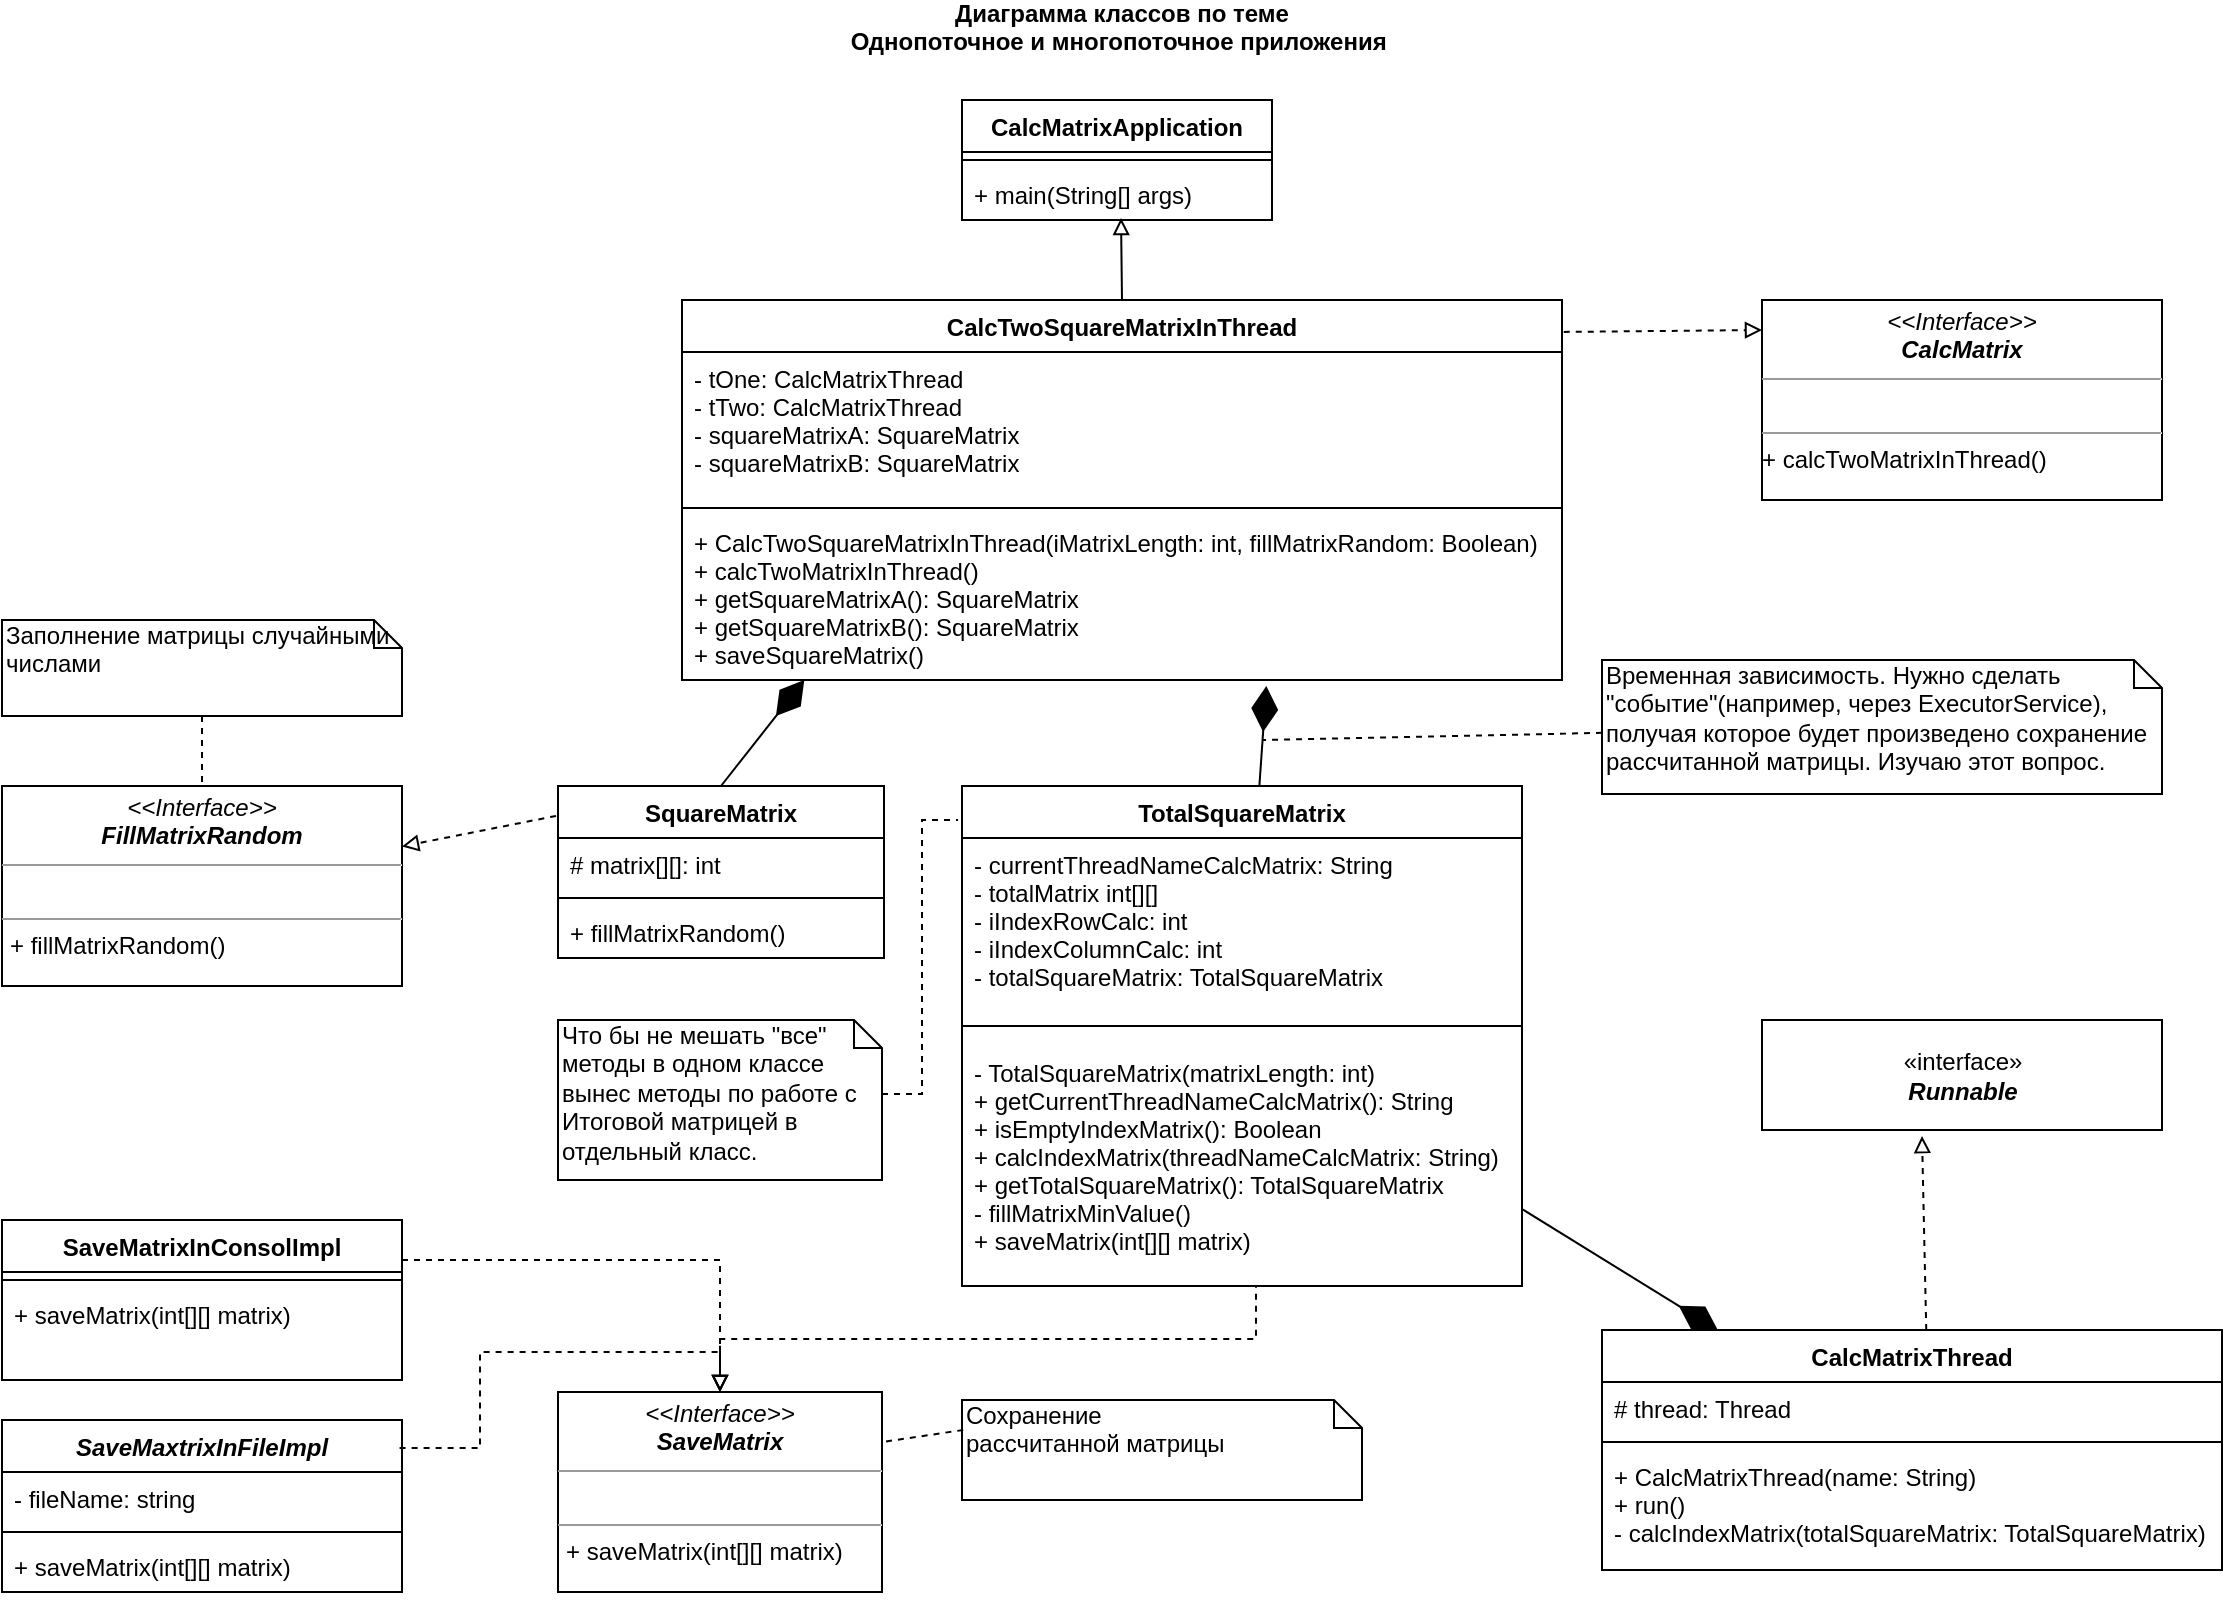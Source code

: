 <mxfile version="12.1.3" type="device" pages="1"><diagram id="t1gC7DEze18On1suVpL4" name="Page-1"><mxGraphModel dx="2048" dy="1131" grid="1" gridSize="10" guides="1" tooltips="1" connect="1" arrows="1" fold="1" page="1" pageScale="1" pageWidth="1169" pageHeight="827" math="0" shadow="0"><root><mxCell id="0"/><mxCell id="1" parent="0"/><mxCell id="pyPGRl7VnkMFFDUhdvfr-68" value="" style="edgeStyle=orthogonalEdgeStyle;rounded=0;orthogonalLoop=1;jettySize=auto;html=1;dashed=1;endArrow=none;endFill=0;fontFamily=Helvetica;fontColor=#000000;entryX=0.525;entryY=1;entryDx=0;entryDy=0;entryPerimeter=0;startArrow=block;startFill=0;" parent="1" source="pyPGRl7VnkMFFDUhdvfr-78" target="4LAYByYDsAdn0pxLR-cB-25" edge="1"><mxGeometry relative="1" as="geometry"><mxPoint x="900" y="610" as="targetPoint"/><mxPoint x="873.779" y="690" as="sourcePoint"/></mxGeometry></mxCell><mxCell id="pyPGRl7VnkMFFDUhdvfr-7" value="Диаграмма классов по теме &#10;Однопоточное и многопоточное приложения " style="text;align=center;fontStyle=1;verticalAlign=middle;spacingLeft=3;spacingRight=3;strokeColor=none;rotatable=0;points=[[0,0.5],[1,0.5]];portConstraint=eastwest;fillColor=none;fontColor=#000000;fontFamily=Helvetica;" parent="1" vertex="1"><mxGeometry x="560" y="10" width="80" height="26" as="geometry"/></mxCell><mxCell id="pyPGRl7VnkMFFDUhdvfr-26" value="" style="rounded=0;orthogonalLoop=1;jettySize=auto;html=1;dashed=1;endArrow=block;endFill=0;fontFamily=Helvetica;fontColor=#000000;entryX=0.5;entryY=0;entryDx=0;entryDy=0;exitX=1;exitY=0.25;exitDx=0;exitDy=0;edgeStyle=orthogonalEdgeStyle;" parent="1" source="pyPGRl7VnkMFFDUhdvfr-81" target="pyPGRl7VnkMFFDUhdvfr-78" edge="1"><mxGeometry relative="1" as="geometry"><mxPoint x="381.94" y="794.99" as="targetPoint"/><mxPoint x="316.875" y="910" as="sourcePoint"/></mxGeometry></mxCell><mxCell id="pyPGRl7VnkMFFDUhdvfr-33" value="" style="rounded=0;orthogonalLoop=1;jettySize=auto;html=1;dashed=1;endArrow=none;endFill=0;fontFamily=Helvetica;fontColor=#000000;entryX=1;entryY=0.25;entryDx=0;entryDy=0;exitX=0.003;exitY=0.3;exitDx=0;exitDy=0;exitPerimeter=0;" parent="1" source="pyPGRl7VnkMFFDUhdvfr-31" edge="1" target="pyPGRl7VnkMFFDUhdvfr-78"><mxGeometry relative="1" as="geometry"><mxPoint x="476" y="759" as="targetPoint"/></mxGeometry></mxCell><mxCell id="pyPGRl7VnkMFFDUhdvfr-31" value="Сохранение &lt;br&gt;рассчитанной матрицы" style="shape=note;whiteSpace=wrap;html=1;size=14;verticalAlign=top;align=left;spacingTop=-6;fillColor=none;fontFamily=Helvetica;fontColor=#000000;" parent="1" vertex="1"><mxGeometry x="520" y="710" width="200" height="50" as="geometry"/></mxCell><mxCell id="pyPGRl7VnkMFFDUhdvfr-36" value="" style="edgeStyle=none;rounded=0;orthogonalLoop=1;jettySize=auto;html=1;dashed=1;endArrow=none;endFill=0;fontFamily=Helvetica;fontColor=#000000;" parent="1" source="pyPGRl7VnkMFFDUhdvfr-35" target="pyPGRl7VnkMFFDUhdvfr-76" edge="1"><mxGeometry relative="1" as="geometry"><mxPoint x="174.02" y="538.002" as="targetPoint"/></mxGeometry></mxCell><mxCell id="pyPGRl7VnkMFFDUhdvfr-35" value="&lt;div&gt;&lt;span&gt;Заполнение матрицы случайными числами&lt;/span&gt;&lt;/div&gt;" style="shape=note;whiteSpace=wrap;html=1;size=14;verticalAlign=top;align=left;spacingTop=-6;fillColor=none;fontFamily=Helvetica;fontColor=#000000;" parent="1" vertex="1"><mxGeometry x="40" y="320" width="200" height="48" as="geometry"/></mxCell><mxCell id="pyPGRl7VnkMFFDUhdvfr-44" value="" style="rounded=0;orthogonalLoop=1;jettySize=auto;html=1;dashed=1;endArrow=block;endFill=0;fontFamily=Helvetica;fontColor=#000000;entryX=0.5;entryY=0;entryDx=0;entryDy=0;exitX=0.994;exitY=0.163;exitDx=0;exitDy=0;exitPerimeter=0;edgeStyle=orthogonalEdgeStyle;" parent="1" source="pyPGRl7VnkMFFDUhdvfr-39" target="pyPGRl7VnkMFFDUhdvfr-78" edge="1"><mxGeometry relative="1" as="geometry"><mxPoint x="406.93" y="792.988" as="targetPoint"/></mxGeometry></mxCell><mxCell id="pyPGRl7VnkMFFDUhdvfr-39" value="SaveMaxtrixInFileImpl&#10;" style="swimlane;fontStyle=3;align=center;verticalAlign=top;childLayout=stackLayout;horizontal=1;startSize=26;horizontalStack=0;resizeParent=1;resizeParentMax=0;resizeLast=0;collapsible=1;marginBottom=0;fillColor=none;fontFamily=Helvetica;fontColor=#000000;" parent="1" vertex="1"><mxGeometry x="40" y="720" width="200" height="86" as="geometry"/></mxCell><mxCell id="pyPGRl7VnkMFFDUhdvfr-40" value="- fileName: string" style="text;strokeColor=none;fillColor=none;align=left;verticalAlign=top;spacingLeft=4;spacingRight=4;overflow=hidden;rotatable=0;points=[[0,0.5],[1,0.5]];portConstraint=eastwest;" parent="pyPGRl7VnkMFFDUhdvfr-39" vertex="1"><mxGeometry y="26" width="200" height="26" as="geometry"/></mxCell><mxCell id="pyPGRl7VnkMFFDUhdvfr-41" value="" style="line;strokeWidth=1;fillColor=none;align=left;verticalAlign=middle;spacingTop=-1;spacingLeft=3;spacingRight=3;rotatable=0;labelPosition=right;points=[];portConstraint=eastwest;" parent="pyPGRl7VnkMFFDUhdvfr-39" vertex="1"><mxGeometry y="52" width="200" height="8" as="geometry"/></mxCell><mxCell id="pyPGRl7VnkMFFDUhdvfr-42" value="+ saveMatrix(int[][] matrix)" style="text;strokeColor=none;fillColor=none;align=left;verticalAlign=top;spacingLeft=4;spacingRight=4;overflow=hidden;rotatable=0;points=[[0,0.5],[1,0.5]];portConstraint=eastwest;" parent="pyPGRl7VnkMFFDUhdvfr-39" vertex="1"><mxGeometry y="60" width="200" height="26" as="geometry"/></mxCell><mxCell id="pyPGRl7VnkMFFDUhdvfr-55" value="" style="edgeStyle=none;rounded=0;orthogonalLoop=1;jettySize=auto;html=1;dashed=1;endArrow=block;endFill=0;fontFamily=Helvetica;fontColor=#000000;exitX=-0.006;exitY=0.174;exitDx=0;exitDy=0;exitPerimeter=0;" parent="1" source="pyPGRl7VnkMFFDUhdvfr-46" target="pyPGRl7VnkMFFDUhdvfr-76" edge="1"><mxGeometry relative="1" as="geometry"><mxPoint x="265.94" y="642" as="targetPoint"/></mxGeometry></mxCell><mxCell id="pyPGRl7VnkMFFDUhdvfr-86" value="" style="edgeStyle=none;rounded=0;orthogonalLoop=1;jettySize=auto;html=1;endArrow=diamondThin;endFill=1;fontFamily=Helvetica;fontColor=#000000;entryX=0.139;entryY=1;entryDx=0;entryDy=0;entryPerimeter=0;exitX=0.5;exitY=0;exitDx=0;exitDy=0;startArrow=none;startFill=0;startSize=6;endSize=20;" parent="1" source="pyPGRl7VnkMFFDUhdvfr-46" target="4LAYByYDsAdn0pxLR-cB-4" edge="1"><mxGeometry relative="1" as="geometry"><mxPoint x="890" y="310" as="targetPoint"/><mxPoint x="899.914" y="182" as="sourcePoint"/></mxGeometry></mxCell><mxCell id="pyPGRl7VnkMFFDUhdvfr-46" value="SquareMatrix" style="swimlane;fontStyle=1;align=center;verticalAlign=top;childLayout=stackLayout;horizontal=1;startSize=26;horizontalStack=0;resizeParent=1;resizeParentMax=0;resizeLast=0;collapsible=1;marginBottom=0;fillColor=none;fontFamily=Helvetica;fontColor=#000000;" parent="1" vertex="1"><mxGeometry x="318" y="403" width="163" height="86" as="geometry"/></mxCell><mxCell id="pyPGRl7VnkMFFDUhdvfr-47" value="# matrix[][]: int" style="text;strokeColor=none;fillColor=none;align=left;verticalAlign=top;spacingLeft=4;spacingRight=4;overflow=hidden;rotatable=0;points=[[0,0.5],[1,0.5]];portConstraint=eastwest;" parent="pyPGRl7VnkMFFDUhdvfr-46" vertex="1"><mxGeometry y="26" width="163" height="26" as="geometry"/></mxCell><mxCell id="pyPGRl7VnkMFFDUhdvfr-48" value="" style="line;strokeWidth=1;fillColor=none;align=left;verticalAlign=middle;spacingTop=-1;spacingLeft=3;spacingRight=3;rotatable=0;labelPosition=right;points=[];portConstraint=eastwest;" parent="pyPGRl7VnkMFFDUhdvfr-46" vertex="1"><mxGeometry y="52" width="163" height="8" as="geometry"/></mxCell><mxCell id="pyPGRl7VnkMFFDUhdvfr-49" value="+ fillMatrixRandom()" style="text;strokeColor=none;fillColor=none;align=left;verticalAlign=top;spacingLeft=4;spacingRight=4;overflow=hidden;rotatable=0;points=[[0,0.5],[1,0.5]];portConstraint=eastwest;" parent="pyPGRl7VnkMFFDUhdvfr-46" vertex="1"><mxGeometry y="60" width="163" height="26" as="geometry"/></mxCell><mxCell id="4LAYByYDsAdn0pxLR-cB-41" value="" style="edgeStyle=none;rounded=0;orthogonalLoop=1;jettySize=auto;html=1;startArrow=diamondThin;startFill=1;endArrow=none;endFill=0;strokeWidth=1;startSize=20;" edge="1" parent="1" source="4LAYByYDsAdn0pxLR-cB-36" target="4LAYByYDsAdn0pxLR-cB-22"><mxGeometry relative="1" as="geometry"><mxPoint x="430" y="680" as="targetPoint"/></mxGeometry></mxCell><mxCell id="4LAYByYDsAdn0pxLR-cB-36" value="CalcMatrixThread" style="swimlane;fontStyle=1;align=center;verticalAlign=top;childLayout=stackLayout;horizontal=1;startSize=26;horizontalStack=0;resizeParent=1;resizeParentMax=0;resizeLast=0;collapsible=1;marginBottom=0;fillColor=none;fontFamily=Helvetica;fontColor=#000000;" vertex="1" parent="1"><mxGeometry x="840" y="675" width="310" height="120" as="geometry"/></mxCell><mxCell id="4LAYByYDsAdn0pxLR-cB-37" value="# thread: Thread" style="text;strokeColor=none;fillColor=none;align=left;verticalAlign=top;spacingLeft=4;spacingRight=4;overflow=hidden;rotatable=0;points=[[0,0.5],[1,0.5]];portConstraint=eastwest;" vertex="1" parent="4LAYByYDsAdn0pxLR-cB-36"><mxGeometry y="26" width="310" height="26" as="geometry"/></mxCell><mxCell id="4LAYByYDsAdn0pxLR-cB-38" value="" style="line;strokeWidth=1;fillColor=none;align=left;verticalAlign=middle;spacingTop=-1;spacingLeft=3;spacingRight=3;rotatable=0;labelPosition=right;points=[];portConstraint=eastwest;" vertex="1" parent="4LAYByYDsAdn0pxLR-cB-36"><mxGeometry y="52" width="310" height="8" as="geometry"/></mxCell><mxCell id="4LAYByYDsAdn0pxLR-cB-39" value="+ CalcMatrixThread(name: String)&#10;+ run()&#10;- calcIndexMatrix(totalSquareMatrix: TotalSquareMatrix)" style="text;strokeColor=none;fillColor=none;align=left;verticalAlign=top;spacingLeft=4;spacingRight=4;overflow=hidden;rotatable=0;points=[[0,0.5],[1,0.5]];portConstraint=eastwest;" vertex="1" parent="4LAYByYDsAdn0pxLR-cB-36"><mxGeometry y="60" width="310" height="60" as="geometry"/></mxCell><mxCell id="pyPGRl7VnkMFFDUhdvfr-63" value="" style="edgeStyle=none;rounded=0;orthogonalLoop=1;jettySize=auto;html=1;dashed=1;endArrow=block;endFill=0;fontFamily=Helvetica;fontColor=#000000;entryX=0.4;entryY=1.055;entryDx=0;entryDy=0;entryPerimeter=0;exitX=0.523;exitY=0;exitDx=0;exitDy=0;exitPerimeter=0;" parent="1" source="4LAYByYDsAdn0pxLR-cB-36" target="pyPGRl7VnkMFFDUhdvfr-62" edge="1"><mxGeometry relative="1" as="geometry"><mxPoint x="695" y="300" as="targetPoint"/></mxGeometry></mxCell><mxCell id="pyPGRl7VnkMFFDUhdvfr-62" value="«interface»&lt;br&gt;&lt;b&gt;&lt;i&gt;Runnable&lt;/i&gt;&lt;/b&gt;" style="html=1;fillColor=none;fontFamily=Helvetica;fontColor=#000000;" parent="1" vertex="1"><mxGeometry x="920" y="520" width="200" height="55" as="geometry"/></mxCell><mxCell id="pyPGRl7VnkMFFDUhdvfr-76" value="&lt;p style=&quot;margin: 0px ; margin-top: 4px ; text-align: center&quot;&gt;&lt;i&gt;&amp;lt;&amp;lt;Interface&amp;gt;&amp;gt;&lt;/i&gt;&lt;br&gt;&lt;span style=&quot;font-style: italic ; font-weight: 700&quot;&gt;FillMatrixRandom&lt;/span&gt;&lt;/p&gt;&lt;hr size=&quot;1&quot;&gt;&lt;p style=&quot;margin: 0px ; margin-left: 4px&quot;&gt;&lt;br&gt;&lt;/p&gt;&lt;hr size=&quot;1&quot;&gt;&lt;p style=&quot;margin: 0px ; margin-left: 4px&quot;&gt;+ fillMatrixRandom()&lt;br&gt;&lt;/p&gt;" style="verticalAlign=top;align=left;overflow=fill;fontSize=12;fontFamily=Helvetica;html=1;fillColor=none;" parent="1" vertex="1"><mxGeometry x="40" y="403" width="200" height="100" as="geometry"/></mxCell><mxCell id="pyPGRl7VnkMFFDUhdvfr-78" value="&lt;p style=&quot;margin: 0px ; margin-top: 4px ; text-align: center&quot;&gt;&lt;i&gt;&amp;lt;&amp;lt;Interface&amp;gt;&amp;gt;&lt;/i&gt;&lt;br&gt;&lt;span style=&quot;font-style: italic ; font-weight: 700&quot;&gt;SaveMatrix&lt;/span&gt;&lt;br&gt;&lt;/p&gt;&lt;hr size=&quot;1&quot;&gt;&lt;p style=&quot;margin: 0px ; margin-left: 4px&quot;&gt;&lt;br&gt;&lt;/p&gt;&lt;hr size=&quot;1&quot;&gt;&lt;p style=&quot;margin: 0px ; margin-left: 4px&quot;&gt;+ saveMatrix(int[][] matrix)&lt;br&gt;&lt;/p&gt;" style="verticalAlign=top;align=left;overflow=fill;fontSize=12;fontFamily=Helvetica;html=1;fillColor=none;" parent="1" vertex="1"><mxGeometry x="318" y="706" width="162" height="100" as="geometry"/></mxCell><mxCell id="4LAYByYDsAdn0pxLR-cB-30" value="&lt;p style=&quot;margin: 0px ; margin-top: 4px ; text-align: center&quot;&gt;&lt;i&gt;&amp;lt;&amp;lt;Interface&amp;gt;&amp;gt;&lt;/i&gt;&lt;br&gt;&lt;b&gt;&lt;i&gt;CalcMatrix&lt;/i&gt;&lt;/b&gt;&lt;br&gt;&lt;/p&gt;&lt;hr size=&quot;1&quot;&gt;&lt;p style=&quot;margin: 0px ; margin-left: 4px&quot;&gt;&lt;br&gt;&lt;/p&gt;&lt;hr size=&quot;1&quot;&gt;&lt;p style=&quot;margin: 0px ; margin-left: 4px&quot;&gt;&lt;/p&gt;+ calcTwoMatrixInThread()" style="verticalAlign=top;align=left;overflow=fill;fontSize=12;fontFamily=Helvetica;html=1;fillColor=none;" vertex="1" parent="1"><mxGeometry x="920" y="160" width="200" height="100" as="geometry"/></mxCell><mxCell id="pyPGRl7VnkMFFDUhdvfr-81" value="SaveMatrixInConsolImpl" style="swimlane;fontStyle=1;align=center;verticalAlign=top;childLayout=stackLayout;horizontal=1;startSize=26;horizontalStack=0;resizeParent=1;resizeParentMax=0;resizeLast=0;collapsible=1;marginBottom=0;fillColor=none;fontFamily=Helvetica;fontColor=#000000;" parent="1" vertex="1"><mxGeometry x="40" y="620" width="200" height="80" as="geometry"/></mxCell><mxCell id="pyPGRl7VnkMFFDUhdvfr-83" value="" style="line;strokeWidth=1;fillColor=none;align=left;verticalAlign=middle;spacingTop=-1;spacingLeft=3;spacingRight=3;rotatable=0;labelPosition=right;points=[];portConstraint=eastwest;" parent="pyPGRl7VnkMFFDUhdvfr-81" vertex="1"><mxGeometry y="26" width="200" height="8" as="geometry"/></mxCell><mxCell id="pyPGRl7VnkMFFDUhdvfr-84" value="+ saveMatrix(int[][] matrix)" style="text;strokeColor=none;fillColor=none;align=left;verticalAlign=top;spacingLeft=4;spacingRight=4;overflow=hidden;rotatable=0;points=[[0,0.5],[1,0.5]];portConstraint=eastwest;" parent="pyPGRl7VnkMFFDUhdvfr-81" vertex="1"><mxGeometry y="34" width="200" height="46" as="geometry"/></mxCell><mxCell id="4LAYByYDsAdn0pxLR-cB-12" value="" style="rounded=0;orthogonalLoop=1;jettySize=auto;html=1;entryX=0.513;entryY=0.962;entryDx=0;entryDy=0;entryPerimeter=0;exitX=0.5;exitY=0;exitDx=0;exitDy=0;endArrow=block;endFill=0;" edge="1" parent="1" source="4LAYByYDsAdn0pxLR-cB-1" target="4LAYByYDsAdn0pxLR-cB-7"><mxGeometry relative="1" as="geometry"><mxPoint x="425" y="102" as="targetPoint"/></mxGeometry></mxCell><mxCell id="4LAYByYDsAdn0pxLR-cB-35" style="edgeStyle=none;rounded=0;orthogonalLoop=1;jettySize=auto;html=1;entryX=0;entryY=0.15;entryDx=0;entryDy=0;dashed=1;endArrow=block;endFill=0;exitX=1.002;exitY=0.084;exitDx=0;exitDy=0;exitPerimeter=0;entryPerimeter=0;" edge="1" parent="1" source="4LAYByYDsAdn0pxLR-cB-1" target="4LAYByYDsAdn0pxLR-cB-30"><mxGeometry relative="1" as="geometry"/></mxCell><mxCell id="4LAYByYDsAdn0pxLR-cB-1" value="CalcTwoSquareMatrixInThread" style="swimlane;fontStyle=1;align=center;verticalAlign=top;childLayout=stackLayout;horizontal=1;startSize=26;horizontalStack=0;resizeParent=1;resizeParentMax=0;resizeLast=0;collapsible=1;marginBottom=0;fillColor=none;fontFamily=Helvetica;fontColor=#000000;" vertex="1" parent="1"><mxGeometry x="380" y="160" width="440" height="190" as="geometry"/></mxCell><mxCell id="4LAYByYDsAdn0pxLR-cB-2" value="- tOne: CalcMatrixThread&#10;- tTwo: CalcMatrixThread&#10;- squareMatrixA: SquareMatrix&#10;- squareMatrixB: SquareMatrix" style="text;strokeColor=none;fillColor=none;align=left;verticalAlign=top;spacingLeft=4;spacingRight=4;overflow=hidden;rotatable=0;points=[[0,0.5],[1,0.5]];portConstraint=eastwest;" vertex="1" parent="4LAYByYDsAdn0pxLR-cB-1"><mxGeometry y="26" width="440" height="74" as="geometry"/></mxCell><mxCell id="4LAYByYDsAdn0pxLR-cB-3" value="" style="line;strokeWidth=1;fillColor=none;align=left;verticalAlign=middle;spacingTop=-1;spacingLeft=3;spacingRight=3;rotatable=0;labelPosition=right;points=[];portConstraint=eastwest;" vertex="1" parent="4LAYByYDsAdn0pxLR-cB-1"><mxGeometry y="100" width="440" height="8" as="geometry"/></mxCell><mxCell id="4LAYByYDsAdn0pxLR-cB-4" value="+ CalcTwoSquareMatrixInThread(iMatrixLength: int, fillMatrixRandom: Boolean)&#10;+ calcTwoMatrixInThread()&#10;+ getSquareMatrixA(): SquareMatrix&#10;+ getSquareMatrixB(): SquareMatrix&#10;+ saveSquareMatrix()&#10;" style="text;strokeColor=none;fillColor=none;align=left;verticalAlign=top;spacingLeft=4;spacingRight=4;overflow=hidden;rotatable=0;points=[[0,0.5],[1,0.5]];portConstraint=eastwest;" vertex="1" parent="4LAYByYDsAdn0pxLR-cB-1"><mxGeometry y="108" width="440" height="82" as="geometry"/></mxCell><mxCell id="4LAYByYDsAdn0pxLR-cB-5" value="CalcMatrixApplication" style="swimlane;fontStyle=1;align=center;verticalAlign=top;childLayout=stackLayout;horizontal=1;startSize=26;horizontalStack=0;resizeParent=1;resizeParentMax=0;resizeLast=0;collapsible=1;marginBottom=0;fillColor=none;fontFamily=Helvetica;fontColor=#000000;" vertex="1" parent="1"><mxGeometry x="520" y="60" width="155" height="60" as="geometry"/></mxCell><mxCell id="4LAYByYDsAdn0pxLR-cB-6" value="" style="line;strokeWidth=1;fillColor=none;align=left;verticalAlign=middle;spacingTop=-1;spacingLeft=3;spacingRight=3;rotatable=0;labelPosition=right;points=[];portConstraint=eastwest;" vertex="1" parent="4LAYByYDsAdn0pxLR-cB-5"><mxGeometry y="26" width="155" height="8" as="geometry"/></mxCell><mxCell id="4LAYByYDsAdn0pxLR-cB-7" value="+ main(String[] args)" style="text;strokeColor=none;fillColor=none;align=left;verticalAlign=top;spacingLeft=4;spacingRight=4;overflow=hidden;rotatable=0;points=[[0,0.5],[1,0.5]];portConstraint=eastwest;" vertex="1" parent="4LAYByYDsAdn0pxLR-cB-5"><mxGeometry y="34" width="155" height="26" as="geometry"/></mxCell><mxCell id="4LAYByYDsAdn0pxLR-cB-44" value="" style="rounded=0;orthogonalLoop=1;jettySize=auto;html=1;startArrow=none;startFill=0;startSize=6;endArrow=diamondThin;endFill=1;endSize=20;strokeWidth=1;entryX=0.664;entryY=1.037;entryDx=0;entryDy=0;entryPerimeter=0;" edge="1" parent="1" source="4LAYByYDsAdn0pxLR-cB-22" target="4LAYByYDsAdn0pxLR-cB-4"><mxGeometry relative="1" as="geometry"><mxPoint x="700" y="396" as="targetPoint"/></mxGeometry></mxCell><mxCell id="4LAYByYDsAdn0pxLR-cB-22" value="TotalSquareMatrix" style="swimlane;fontStyle=1;align=center;verticalAlign=top;childLayout=stackLayout;horizontal=1;startSize=26;horizontalStack=0;resizeParent=1;resizeParentMax=0;resizeLast=0;collapsible=1;marginBottom=0;" vertex="1" parent="1"><mxGeometry x="520" y="403" width="280" height="250" as="geometry"/></mxCell><mxCell id="4LAYByYDsAdn0pxLR-cB-23" value="- currentThreadNameCalcMatrix: String&#10;- totalMatrix int[][]&#10;- iIndexRowCalc: int&#10;- iIndexColumnCalc: int&#10;- totalSquareMatrix: TotalSquareMatrix" style="text;strokeColor=none;fillColor=none;align=left;verticalAlign=top;spacingLeft=4;spacingRight=4;overflow=hidden;rotatable=0;points=[[0,0.5],[1,0.5]];portConstraint=eastwest;" vertex="1" parent="4LAYByYDsAdn0pxLR-cB-22"><mxGeometry y="26" width="280" height="84" as="geometry"/></mxCell><mxCell id="4LAYByYDsAdn0pxLR-cB-24" value="" style="line;strokeWidth=1;fillColor=none;align=left;verticalAlign=middle;spacingTop=-1;spacingLeft=3;spacingRight=3;rotatable=0;labelPosition=right;points=[];portConstraint=eastwest;" vertex="1" parent="4LAYByYDsAdn0pxLR-cB-22"><mxGeometry y="110" width="280" height="20" as="geometry"/></mxCell><mxCell id="4LAYByYDsAdn0pxLR-cB-25" value="- TotalSquareMatrix(matrixLength: int)&#10;+ getCurrentThreadNameCalcMatrix(): String&#10;+ isEmptyIndexMatrix(): Boolean&#10;+ calcIndexMatrix(threadNameCalcMatrix: String)&#10;+ getTotalSquareMatrix(): TotalSquareMatrix&#10;- fillMatrixMinValue()&#10;+ saveMatrix(int[][] matrix)" style="text;strokeColor=none;fillColor=none;align=left;verticalAlign=top;spacingLeft=4;spacingRight=4;overflow=hidden;rotatable=0;points=[[0,0.5],[1,0.5]];portConstraint=eastwest;" vertex="1" parent="4LAYByYDsAdn0pxLR-cB-22"><mxGeometry y="130" width="280" height="120" as="geometry"/></mxCell><mxCell id="4LAYByYDsAdn0pxLR-cB-48" value="" style="edgeStyle=none;rounded=0;orthogonalLoop=1;jettySize=auto;html=1;startArrow=none;startFill=0;startSize=6;endArrow=none;endFill=0;endSize=20;strokeWidth=1;dashed=1;" edge="1" parent="1" source="4LAYByYDsAdn0pxLR-cB-46"><mxGeometry relative="1" as="geometry"><mxPoint x="670" y="380" as="targetPoint"/></mxGeometry></mxCell><mxCell id="4LAYByYDsAdn0pxLR-cB-46" value="&lt;div&gt;&lt;span&gt;Временная зависимость. Нужно сделать &quot;событие&quot;(например, через ExecutorService), получая которое будет произведено сохранение рассчитанной матрицы. Изучаю этот вопрос.&lt;/span&gt;&lt;/div&gt;" style="shape=note;whiteSpace=wrap;html=1;size=14;verticalAlign=top;align=left;spacingTop=-6;fillColor=none;fontFamily=Helvetica;fontColor=#000000;" vertex="1" parent="1"><mxGeometry x="840" y="340" width="280" height="67" as="geometry"/></mxCell><mxCell id="4LAYByYDsAdn0pxLR-cB-51" value="" style="edgeStyle=orthogonalEdgeStyle;rounded=0;orthogonalLoop=1;jettySize=auto;html=1;dashed=1;startArrow=none;startFill=0;startSize=6;endArrow=none;endFill=0;endSize=20;strokeWidth=1;entryX=-0.007;entryY=0.068;entryDx=0;entryDy=0;entryPerimeter=0;exitX=1;exitY=0.463;exitDx=0;exitDy=0;exitPerimeter=0;" edge="1" parent="1" source="4LAYByYDsAdn0pxLR-cB-49" target="4LAYByYDsAdn0pxLR-cB-22"><mxGeometry relative="1" as="geometry"><mxPoint x="530" y="595" as="targetPoint"/><Array as="points"><mxPoint x="500" y="557"/><mxPoint x="500" y="420"/></Array></mxGeometry></mxCell><mxCell id="4LAYByYDsAdn0pxLR-cB-49" value="&lt;div&gt;&lt;span&gt;Что бы не мешать &quot;все&quot; методы в одном классе вынес методы по работе с Итоговой матрицей в отдельный класс.&lt;/span&gt;&lt;/div&gt;" style="shape=note;whiteSpace=wrap;html=1;size=14;verticalAlign=top;align=left;spacingTop=-6;fillColor=none;" vertex="1" parent="1"><mxGeometry x="318" y="520" width="162" height="80" as="geometry"/></mxCell></root></mxGraphModel></diagram></mxfile>